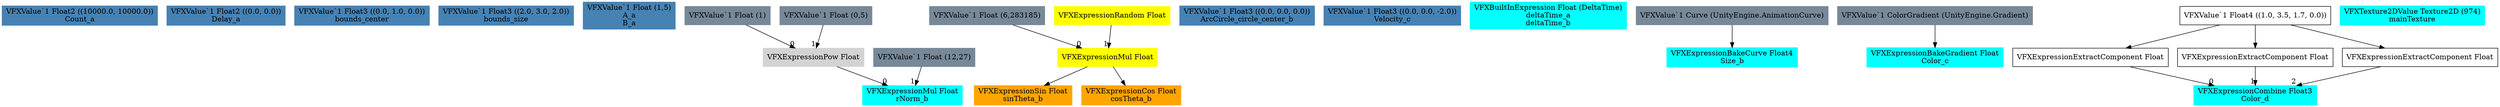 digraph G {
node0 [shape="box" color="steelblue" style="filled" label="VFXValue`1 Float2 ((10000.0, 10000.0))
Count_a"]
node1 [shape="box" color="steelblue" style="filled" label="VFXValue`1 Float2 ((0.0, 0.0))
Delay_a"]
node2 [shape="box" color="steelblue" style="filled" label="VFXValue`1 Float3 ((0.0, 1.0, 0.0))
bounds_center"]
node3 [shape="box" color="steelblue" style="filled" label="VFXValue`1 Float3 ((2.0, 3.0, 2.0))
bounds_size"]
node4 [shape="box" color="steelblue" style="filled" label="VFXValue`1 Float (1,5)
A_a
B_a"]
node5 [shape="box" color="cyan" style="filled" label="VFXExpressionMul Float
rNorm_b"]
node6 [shape="box" color="lightgray" style="filled" label="VFXExpressionPow Float"]
node7 [shape="box" color="lightslategray" style="filled" label="VFXValue`1 Float (1)"]
node8 [shape="box" color="lightslategray" style="filled" label="VFXValue`1 Float (0,5)"]
node9 [shape="box" color="lightslategray" style="filled" label="VFXValue`1 Float (12,27)"]
node10 [shape="box" color="orange" style="filled" label="VFXExpressionSin Float
sinTheta_b"]
node11 [shape="box" color="yellow" style="filled" label="VFXExpressionMul Float"]
node12 [shape="box" color="lightslategray" style="filled" label="VFXValue`1 Float (6,283185)"]
node13 [shape="box" color="yellow" style="filled" label="VFXExpressionRandom Float"]
node14 [shape="box" color="orange" style="filled" label="VFXExpressionCos Float
cosTheta_b"]
node15 [shape="box" color="steelblue" style="filled" label="VFXValue`1 Float3 ((0.0, 0.0, 0.0))
ArcCircle_circle_center_b"]
node16 [shape="box" color="steelblue" style="filled" label="VFXValue`1 Float3 ((0.0, 0.0, -2.0))
Velocity_c"]
node17 [shape="box" color="cyan" style="filled" label="VFXBuiltInExpression Float (DeltaTime)
deltaTime_a
deltaTime_b"]
node18 [shape="box" color="cyan" style="filled" label="VFXExpressionBakeCurve Float4
Size_b"]
node19 [shape="box" color="lightslategray" style="filled" label="VFXValue`1 Curve (UnityEngine.AnimationCurve)"]
node20 [shape="box" color="cyan" style="filled" label="VFXExpressionBakeGradient Float
Color_c"]
node21 [shape="box" color="lightslategray" style="filled" label="VFXValue`1 ColorGradient (UnityEngine.Gradient)"]
node22 [shape="box" color="cyan" style="filled" label="VFXExpressionCombine Float3
Color_d"]
node23 [shape="box" label="VFXExpressionExtractComponent Float"]
node24 [shape="box" label="VFXValue`1 Float4 ((1.0, 3.5, 1.7, 0.0))"]
node25 [shape="box" label="VFXExpressionExtractComponent Float"]
node26 [shape="box" label="VFXExpressionExtractComponent Float"]
node27 [shape="box" color="cyan" style="filled" label="VFXTexture2DValue Texture2D (974)
mainTexture"]
node6 -> node5 [headlabel="0"]
node9 -> node5 [headlabel="1"]
node7 -> node6 [headlabel="0"]
node8 -> node6 [headlabel="1"]
node11 -> node10 
node12 -> node11 [headlabel="0"]
node13 -> node11 [headlabel="1"]
node11 -> node14 
node19 -> node18 
node21 -> node20 
node23 -> node22 [headlabel="0"]
node25 -> node22 [headlabel="1"]
node26 -> node22 [headlabel="2"]
node24 -> node23 
node24 -> node25 
node24 -> node26 
}

